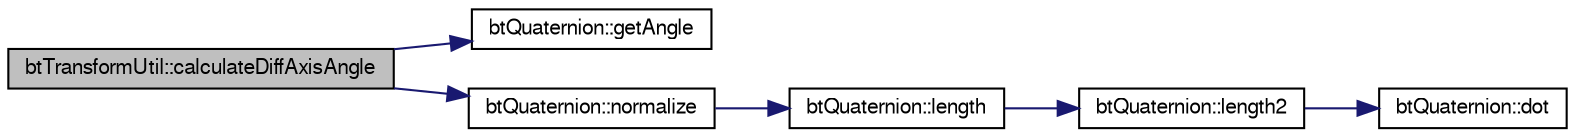 digraph G
{
  bgcolor="transparent";
  edge [fontname="FreeSans",fontsize=10,labelfontname="FreeSans",labelfontsize=10];
  node [fontname="FreeSans",fontsize=10,shape=record];
  rankdir=LR;
  Node1 [label="btTransformUtil::calculateDiffAxisAngle",height=0.2,width=0.4,color="black", fillcolor="grey75", style="filled" fontcolor="black"];
  Node1 -> Node2 [color="midnightblue",fontsize=10,style="solid"];
  Node2 [label="btQuaternion::getAngle",height=0.2,width=0.4,color="black",URL="$classbt_quaternion.html#4071aa455c5850f651be8d49d3db7133",tooltip="Return the angle [0, 2Pi] of rotation represented by this quaternion."];
  Node1 -> Node3 [color="midnightblue",fontsize=10,style="solid"];
  Node3 [label="btQuaternion::normalize",height=0.2,width=0.4,color="black",URL="$classbt_quaternion.html#db5cd1eb8145a906f9f47857c498d3d6",tooltip="Normalize the quaternion Such that x^2 + y^2 + z^2 +w^2 = 1."];
  Node3 -> Node4 [color="midnightblue",fontsize=10,style="solid"];
  Node4 [label="btQuaternion::length",height=0.2,width=0.4,color="black",URL="$classbt_quaternion.html#9041c1885648f81009f41fc2aa6c17df",tooltip="Return the length of the quaternion."];
  Node4 -> Node5 [color="midnightblue",fontsize=10,style="solid"];
  Node5 [label="btQuaternion::length2",height=0.2,width=0.4,color="black",URL="$classbt_quaternion.html#59cc2f3a2c732aba98cd43764165b8cd",tooltip="Return the length squared of the quaternion."];
  Node5 -> Node6 [color="midnightblue",fontsize=10,style="solid"];
  Node6 [label="btQuaternion::dot",height=0.2,width=0.4,color="black",URL="$classbt_quaternion.html#37e450f3206a7b6f3f55049e297fb403",tooltip="Return the dot product between this quaternion and another."];
}
